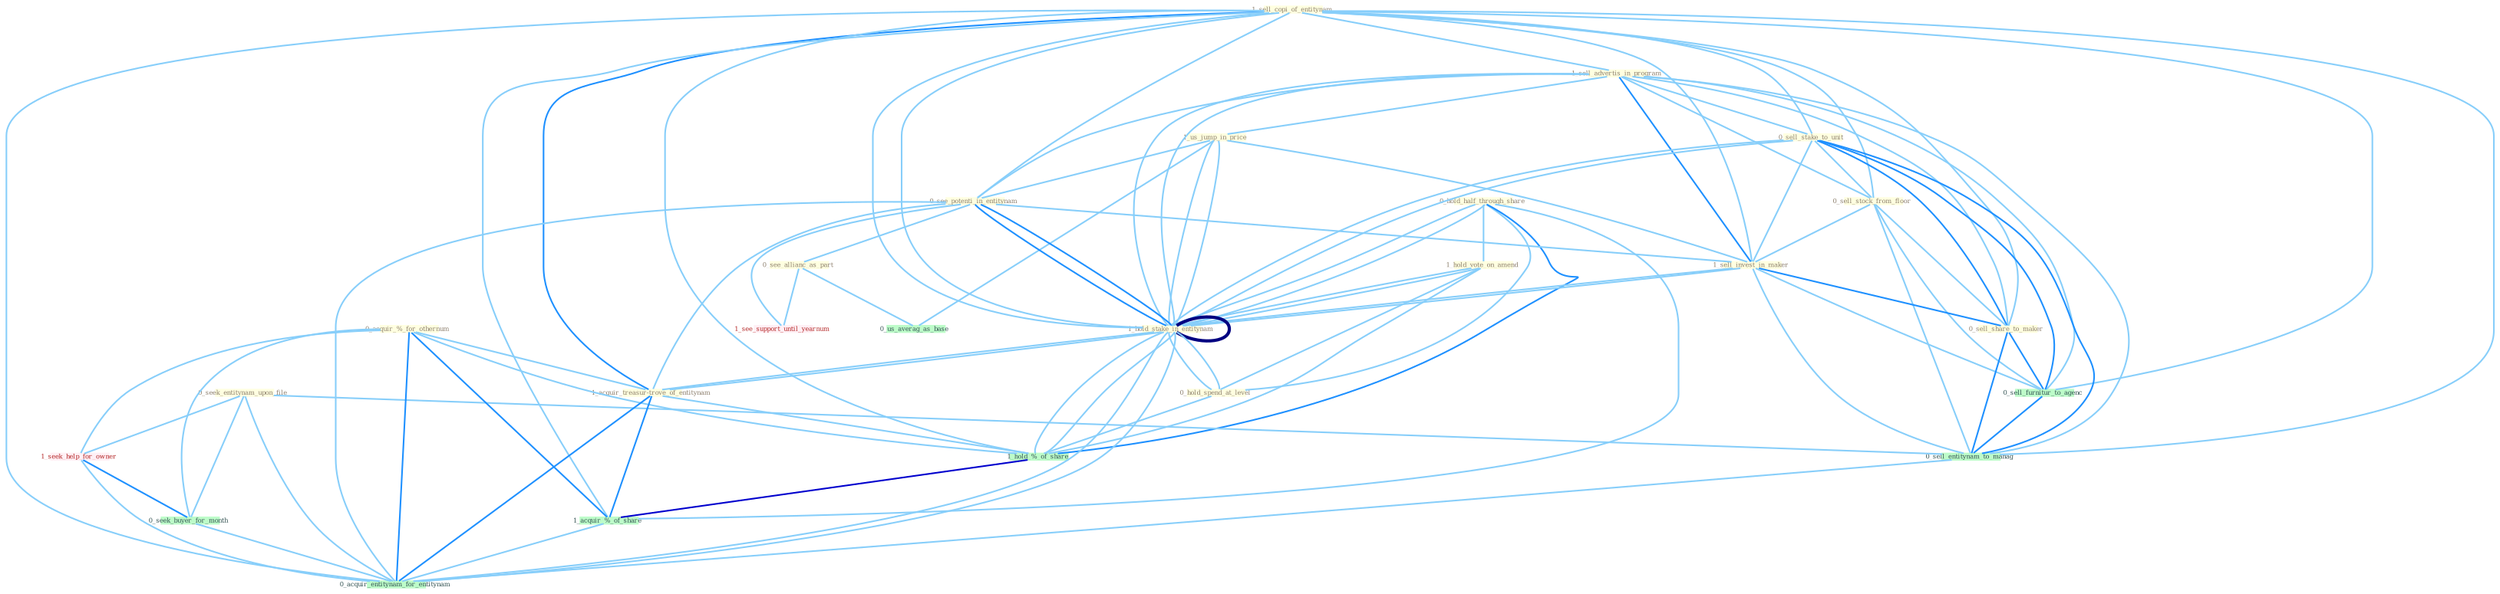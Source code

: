 Graph G{ 
    node
    [shape=polygon,style=filled,width=.5,height=.06,color="#BDFCC9",fixedsize=true,fontsize=4,
    fontcolor="#2f4f4f"];
    {node
    [color="#ffffe0", fontcolor="#8b7d6b"] "1_sell_copi_of_entitynam " "1_sell_advertis_in_program " "0_hold_half_through_share " "0_seek_entitynam_upon_file " "1_us_jump_in_price " "0_see_potenti_in_entitynam " "0_sell_stake_to_unit " "0_sell_stock_from_floor " "1_sell_invest_in_maker " "0_see_allianc_as_part " "1_hold_vote_on_amend " "0_sell_share_to_maker " "1_hold_stake_in_entitynam " "0_hold_spend_at_level " "0_acquir_%_for_othernum " "1_acquir_treasur-trove_of_entitynam "}
{node [color="#fff0f5", fontcolor="#b22222"] "1_seek_help_for_owner " "1_see_support_until_yearnum "}
edge [color="#B0E2FF"];

	"1_sell_copi_of_entitynam " -- "1_sell_advertis_in_program " [w="1", color="#87cefa" ];
	"1_sell_copi_of_entitynam " -- "0_see_potenti_in_entitynam " [w="1", color="#87cefa" ];
	"1_sell_copi_of_entitynam " -- "0_sell_stake_to_unit " [w="1", color="#87cefa" ];
	"1_sell_copi_of_entitynam " -- "0_sell_stock_from_floor " [w="1", color="#87cefa" ];
	"1_sell_copi_of_entitynam " -- "1_sell_invest_in_maker " [w="1", color="#87cefa" ];
	"1_sell_copi_of_entitynam " -- "0_sell_share_to_maker " [w="1", color="#87cefa" ];
	"1_sell_copi_of_entitynam " -- "1_hold_stake_in_entitynam " [w="1", color="#87cefa" ];
	"1_sell_copi_of_entitynam " -- "1_acquir_treasur-trove_of_entitynam " [w="2", color="#1e90ff" , len=0.8];
	"1_sell_copi_of_entitynam " -- "1_hold_%_of_share " [w="1", color="#87cefa" ];
	"1_sell_copi_of_entitynam " -- "1_hold_stake_in_entitynam " [w="1", color="#87cefa" ];
	"1_sell_copi_of_entitynam " -- "1_acquir_%_of_share " [w="1", color="#87cefa" ];
	"1_sell_copi_of_entitynam " -- "0_sell_furnitur_to_agenc " [w="1", color="#87cefa" ];
	"1_sell_copi_of_entitynam " -- "0_sell_entitynam_to_manag " [w="1", color="#87cefa" ];
	"1_sell_copi_of_entitynam " -- "0_acquir_entitynam_for_entitynam " [w="1", color="#87cefa" ];
	"1_sell_advertis_in_program " -- "1_us_jump_in_price " [w="1", color="#87cefa" ];
	"1_sell_advertis_in_program " -- "0_see_potenti_in_entitynam " [w="1", color="#87cefa" ];
	"1_sell_advertis_in_program " -- "0_sell_stake_to_unit " [w="1", color="#87cefa" ];
	"1_sell_advertis_in_program " -- "0_sell_stock_from_floor " [w="1", color="#87cefa" ];
	"1_sell_advertis_in_program " -- "1_sell_invest_in_maker " [w="2", color="#1e90ff" , len=0.8];
	"1_sell_advertis_in_program " -- "0_sell_share_to_maker " [w="1", color="#87cefa" ];
	"1_sell_advertis_in_program " -- "1_hold_stake_in_entitynam " [w="1", color="#87cefa" ];
	"1_sell_advertis_in_program " -- "1_hold_stake_in_entitynam " [w="1", color="#87cefa" ];
	"1_sell_advertis_in_program " -- "0_sell_furnitur_to_agenc " [w="1", color="#87cefa" ];
	"1_sell_advertis_in_program " -- "0_sell_entitynam_to_manag " [w="1", color="#87cefa" ];
	"0_hold_half_through_share " -- "1_hold_vote_on_amend " [w="1", color="#87cefa" ];
	"0_hold_half_through_share " -- "1_hold_stake_in_entitynam " [w="1", color="#87cefa" ];
	"0_hold_half_through_share " -- "0_hold_spend_at_level " [w="1", color="#87cefa" ];
	"0_hold_half_through_share " -- "1_hold_%_of_share " [w="2", color="#1e90ff" , len=0.8];
	"0_hold_half_through_share " -- "1_hold_stake_in_entitynam " [w="1", color="#87cefa" ];
	"0_hold_half_through_share " -- "1_acquir_%_of_share " [w="1", color="#87cefa" ];
	"0_seek_entitynam_upon_file " -- "1_seek_help_for_owner " [w="1", color="#87cefa" ];
	"0_seek_entitynam_upon_file " -- "0_seek_buyer_for_month " [w="1", color="#87cefa" ];
	"0_seek_entitynam_upon_file " -- "0_sell_entitynam_to_manag " [w="1", color="#87cefa" ];
	"0_seek_entitynam_upon_file " -- "0_acquir_entitynam_for_entitynam " [w="1", color="#87cefa" ];
	"1_us_jump_in_price " -- "0_see_potenti_in_entitynam " [w="1", color="#87cefa" ];
	"1_us_jump_in_price " -- "1_sell_invest_in_maker " [w="1", color="#87cefa" ];
	"1_us_jump_in_price " -- "1_hold_stake_in_entitynam " [w="1", color="#87cefa" ];
	"1_us_jump_in_price " -- "1_hold_stake_in_entitynam " [w="1", color="#87cefa" ];
	"1_us_jump_in_price " -- "0_us_averag_as_base " [w="1", color="#87cefa" ];
	"0_see_potenti_in_entitynam " -- "1_sell_invest_in_maker " [w="1", color="#87cefa" ];
	"0_see_potenti_in_entitynam " -- "0_see_allianc_as_part " [w="1", color="#87cefa" ];
	"0_see_potenti_in_entitynam " -- "1_hold_stake_in_entitynam " [w="2", color="#1e90ff" , len=0.8];
	"0_see_potenti_in_entitynam " -- "1_acquir_treasur-trove_of_entitynam " [w="1", color="#87cefa" ];
	"0_see_potenti_in_entitynam " -- "1_hold_stake_in_entitynam " [w="2", color="#1e90ff" , len=0.8];
	"0_see_potenti_in_entitynam " -- "1_see_support_until_yearnum " [w="1", color="#87cefa" ];
	"0_see_potenti_in_entitynam " -- "0_acquir_entitynam_for_entitynam " [w="1", color="#87cefa" ];
	"0_sell_stake_to_unit " -- "0_sell_stock_from_floor " [w="1", color="#87cefa" ];
	"0_sell_stake_to_unit " -- "1_sell_invest_in_maker " [w="1", color="#87cefa" ];
	"0_sell_stake_to_unit " -- "0_sell_share_to_maker " [w="2", color="#1e90ff" , len=0.8];
	"0_sell_stake_to_unit " -- "1_hold_stake_in_entitynam " [w="1", color="#87cefa" ];
	"0_sell_stake_to_unit " -- "1_hold_stake_in_entitynam " [w="1", color="#87cefa" ];
	"0_sell_stake_to_unit " -- "0_sell_furnitur_to_agenc " [w="2", color="#1e90ff" , len=0.8];
	"0_sell_stake_to_unit " -- "0_sell_entitynam_to_manag " [w="2", color="#1e90ff" , len=0.8];
	"0_sell_stock_from_floor " -- "1_sell_invest_in_maker " [w="1", color="#87cefa" ];
	"0_sell_stock_from_floor " -- "0_sell_share_to_maker " [w="1", color="#87cefa" ];
	"0_sell_stock_from_floor " -- "0_sell_furnitur_to_agenc " [w="1", color="#87cefa" ];
	"0_sell_stock_from_floor " -- "0_sell_entitynam_to_manag " [w="1", color="#87cefa" ];
	"1_sell_invest_in_maker " -- "0_sell_share_to_maker " [w="2", color="#1e90ff" , len=0.8];
	"1_sell_invest_in_maker " -- "1_hold_stake_in_entitynam " [w="1", color="#87cefa" ];
	"1_sell_invest_in_maker " -- "1_hold_stake_in_entitynam " [w="1", color="#87cefa" ];
	"1_sell_invest_in_maker " -- "0_sell_furnitur_to_agenc " [w="1", color="#87cefa" ];
	"1_sell_invest_in_maker " -- "0_sell_entitynam_to_manag " [w="1", color="#87cefa" ];
	"0_see_allianc_as_part " -- "1_see_support_until_yearnum " [w="1", color="#87cefa" ];
	"0_see_allianc_as_part " -- "0_us_averag_as_base " [w="1", color="#87cefa" ];
	"1_hold_vote_on_amend " -- "1_hold_stake_in_entitynam " [w="1", color="#87cefa" ];
	"1_hold_vote_on_amend " -- "0_hold_spend_at_level " [w="1", color="#87cefa" ];
	"1_hold_vote_on_amend " -- "1_hold_%_of_share " [w="1", color="#87cefa" ];
	"1_hold_vote_on_amend " -- "1_hold_stake_in_entitynam " [w="1", color="#87cefa" ];
	"0_sell_share_to_maker " -- "0_sell_furnitur_to_agenc " [w="2", color="#1e90ff" , len=0.8];
	"0_sell_share_to_maker " -- "0_sell_entitynam_to_manag " [w="2", color="#1e90ff" , len=0.8];
	"1_hold_stake_in_entitynam " -- "0_hold_spend_at_level " [w="1", color="#87cefa" ];
	"1_hold_stake_in_entitynam " -- "1_acquir_treasur-trove_of_entitynam " [w="1", color="#87cefa" ];
	"1_hold_stake_in_entitynam " -- "1_hold_%_of_share " [w="1", color="#87cefa" ];
	"1_hold_stake_in_entitynam " -- "1_hold_stake_in_entitynam " [w="4", style=bold, color="#000080", len=0.4];
	"1_hold_stake_in_entitynam " -- "0_acquir_entitynam_for_entitynam " [w="1", color="#87cefa" ];
	"0_hold_spend_at_level " -- "1_hold_%_of_share " [w="1", color="#87cefa" ];
	"0_hold_spend_at_level " -- "1_hold_stake_in_entitynam " [w="1", color="#87cefa" ];
	"0_acquir_%_for_othernum " -- "1_acquir_treasur-trove_of_entitynam " [w="1", color="#87cefa" ];
	"0_acquir_%_for_othernum " -- "1_hold_%_of_share " [w="1", color="#87cefa" ];
	"0_acquir_%_for_othernum " -- "1_seek_help_for_owner " [w="1", color="#87cefa" ];
	"0_acquir_%_for_othernum " -- "0_seek_buyer_for_month " [w="1", color="#87cefa" ];
	"0_acquir_%_for_othernum " -- "1_acquir_%_of_share " [w="2", color="#1e90ff" , len=0.8];
	"0_acquir_%_for_othernum " -- "0_acquir_entitynam_for_entitynam " [w="2", color="#1e90ff" , len=0.8];
	"1_acquir_treasur-trove_of_entitynam " -- "1_hold_%_of_share " [w="1", color="#87cefa" ];
	"1_acquir_treasur-trove_of_entitynam " -- "1_hold_stake_in_entitynam " [w="1", color="#87cefa" ];
	"1_acquir_treasur-trove_of_entitynam " -- "1_acquir_%_of_share " [w="2", color="#1e90ff" , len=0.8];
	"1_acquir_treasur-trove_of_entitynam " -- "0_acquir_entitynam_for_entitynam " [w="2", color="#1e90ff" , len=0.8];
	"1_hold_%_of_share " -- "1_hold_stake_in_entitynam " [w="1", color="#87cefa" ];
	"1_hold_%_of_share " -- "1_acquir_%_of_share " [w="3", color="#0000cd" , len=0.6];
	"1_hold_stake_in_entitynam " -- "0_acquir_entitynam_for_entitynam " [w="1", color="#87cefa" ];
	"1_seek_help_for_owner " -- "0_seek_buyer_for_month " [w="2", color="#1e90ff" , len=0.8];
	"1_seek_help_for_owner " -- "0_acquir_entitynam_for_entitynam " [w="1", color="#87cefa" ];
	"0_seek_buyer_for_month " -- "0_acquir_entitynam_for_entitynam " [w="1", color="#87cefa" ];
	"1_acquir_%_of_share " -- "0_acquir_entitynam_for_entitynam " [w="1", color="#87cefa" ];
	"0_sell_furnitur_to_agenc " -- "0_sell_entitynam_to_manag " [w="2", color="#1e90ff" , len=0.8];
	"0_sell_entitynam_to_manag " -- "0_acquir_entitynam_for_entitynam " [w="1", color="#87cefa" ];
}